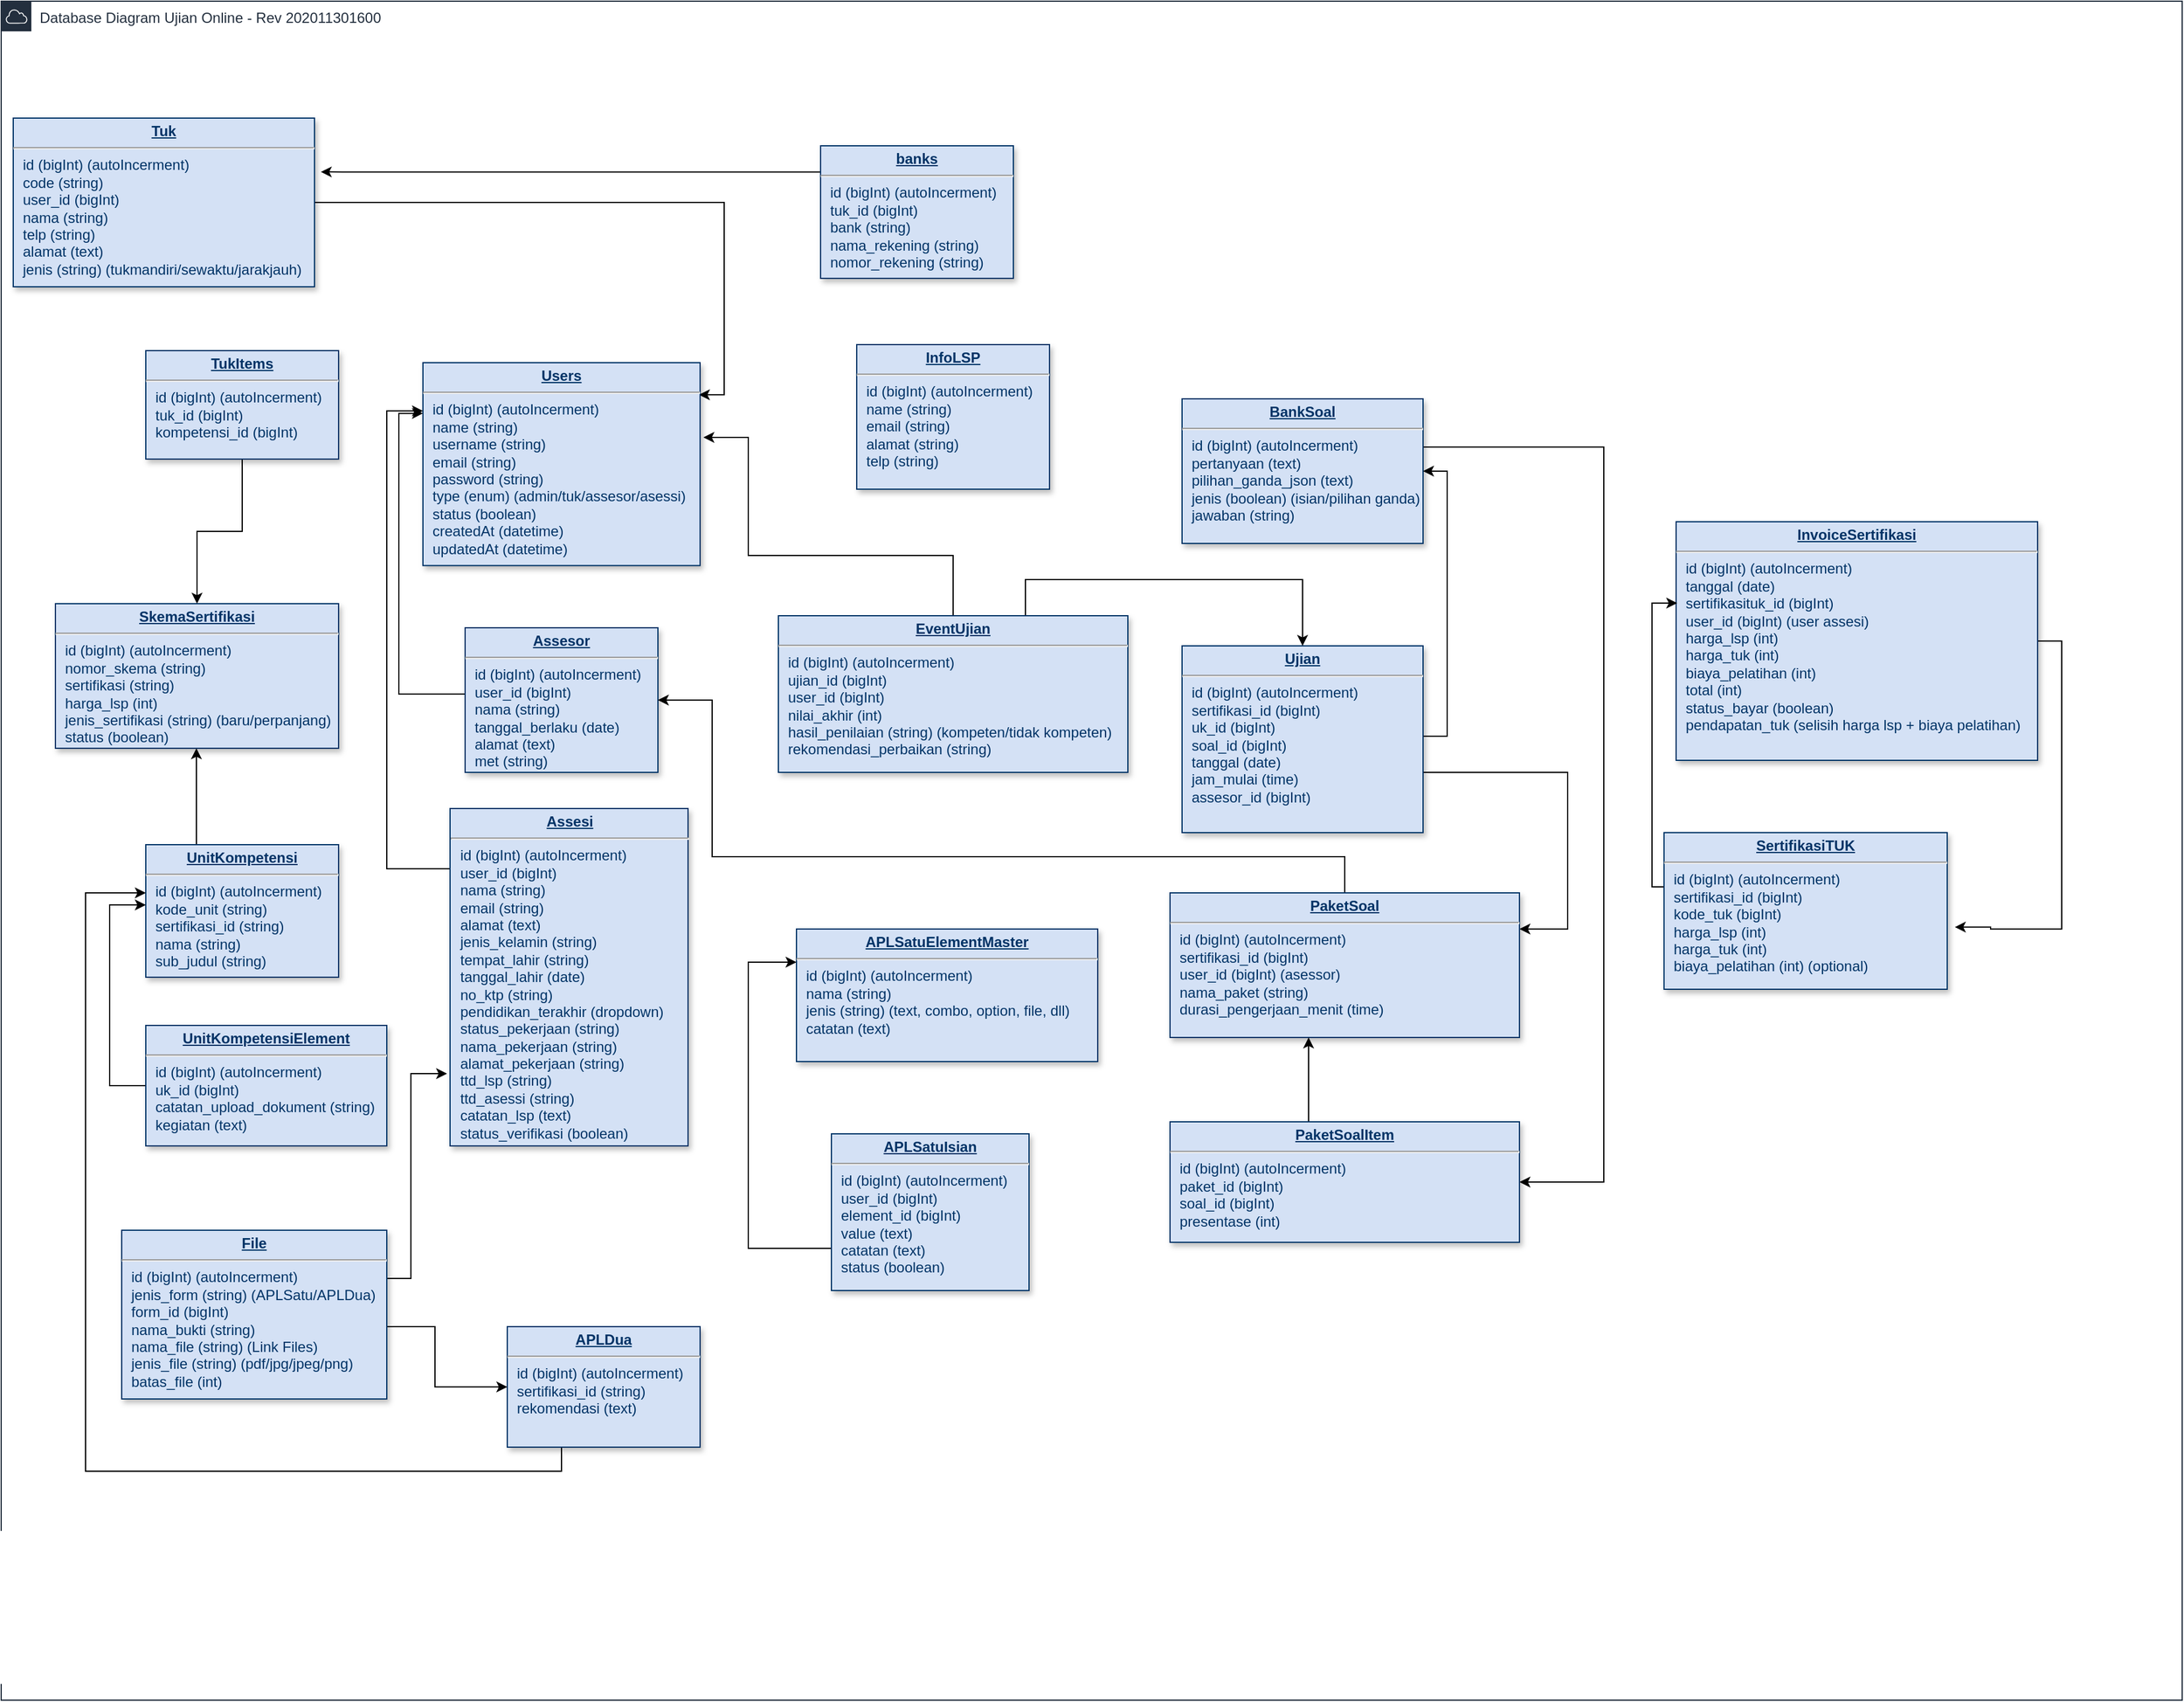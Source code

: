 <mxfile version="13.10.4" type="github">
  <diagram name="Page-1" id="efa7a0a1-bf9b-a30e-e6df-94a7791c09e9">
    <mxGraphModel dx="1392" dy="1488" grid="1" gridSize="10" guides="1" tooltips="1" connect="1" arrows="1" fold="1" page="1" pageScale="1" pageWidth="826" pageHeight="1169" background="#ffffff" math="0" shadow="0">
      <root>
        <mxCell id="0" />
        <mxCell id="1" parent="0" />
        <mxCell id="heTCheeYm8iJPFTdOMiy-63" value="Database Diagram Ujian Online - Rev 202011301600" style="points=[[0,0],[0.25,0],[0.5,0],[0.75,0],[1,0],[1,0.25],[1,0.5],[1,0.75],[1,1],[0.75,1],[0.5,1],[0.25,1],[0,1],[0,0.75],[0,0.5],[0,0.25]];outlineConnect=0;gradientColor=none;html=1;whiteSpace=wrap;fontSize=12;fontStyle=0;shape=mxgraph.aws4.group;grIcon=mxgraph.aws4.group_aws_cloud;strokeColor=#232F3E;fillColor=none;verticalAlign=top;align=left;spacingLeft=30;fontColor=#232F3E;dashed=0;" parent="1" vertex="1">
          <mxGeometry x="-70" y="-220" width="1810" height="1410" as="geometry" />
        </mxCell>
        <mxCell id="heTCheeYm8iJPFTdOMiy-60" style="edgeStyle=orthogonalEdgeStyle;rounded=0;orthogonalLoop=1;jettySize=auto;html=1;entryX=0.996;entryY=0.158;entryDx=0;entryDy=0;entryPerimeter=0;" parent="1" source="19" target="25" edge="1">
          <mxGeometry relative="1" as="geometry" />
        </mxCell>
        <mxCell id="19" value="&lt;p style=&quot;margin: 0px ; margin-top: 4px ; text-align: center ; text-decoration: underline&quot;&gt;&lt;b&gt;Tuk&lt;/b&gt;&lt;/p&gt;&lt;hr&gt;&lt;p style=&quot;margin: 0px ; margin-left: 8px&quot;&gt;id (bigInt) (autoIncerment)&lt;br&gt;&lt;/p&gt;&lt;p style=&quot;margin: 0px ; margin-left: 8px&quot;&gt;code (string)&lt;br&gt;user_id (bigInt)&lt;/p&gt;&lt;p style=&quot;margin: 0px ; margin-left: 8px&quot;&gt;nama (string)&lt;/p&gt;&lt;p style=&quot;margin: 0px ; margin-left: 8px&quot;&gt;telp (string)&lt;/p&gt;&lt;p style=&quot;margin: 0px ; margin-left: 8px&quot;&gt;alamat (text)&lt;/p&gt;&lt;p style=&quot;margin: 0px ; margin-left: 8px&quot;&gt;jenis (string) (tukmandiri/sewaktu/jarakjauh)&lt;/p&gt;" style="verticalAlign=top;align=left;overflow=fill;fontSize=12;fontFamily=Helvetica;html=1;strokeColor=#003366;shadow=1;fillColor=#D4E1F5;fontColor=#003366" parent="1" vertex="1">
          <mxGeometry x="-60" y="-123" width="250" height="140" as="geometry" />
        </mxCell>
        <mxCell id="heTCheeYm8iJPFTdOMiy-50" style="edgeStyle=orthogonalEdgeStyle;rounded=0;orthogonalLoop=1;jettySize=auto;html=1;entryX=1.027;entryY=0.603;entryDx=0;entryDy=0;entryPerimeter=0;" parent="1" source="21" target="heTCheeYm8iJPFTdOMiy-49" edge="1">
          <mxGeometry relative="1" as="geometry">
            <Array as="points">
              <mxPoint x="1640" y="311" />
              <mxPoint x="1640" y="550" />
              <mxPoint x="1581" y="550" />
            </Array>
          </mxGeometry>
        </mxCell>
        <mxCell id="21" value="&lt;p style=&quot;margin: 0px ; margin-top: 4px ; text-align: center ; text-decoration: underline&quot;&gt;&lt;b&gt;InvoiceSertifikasi&lt;/b&gt;&lt;/p&gt;&lt;hr&gt;&lt;p style=&quot;margin: 0px ; margin-left: 8px&quot;&gt;id (bigInt) (autoI&lt;span&gt;ncerment)&lt;/span&gt;&lt;/p&gt;&lt;p style=&quot;margin: 0px ; margin-left: 8px&quot;&gt;tanggal (date)&lt;/p&gt;&lt;p style=&quot;margin: 0px ; margin-left: 8px&quot;&gt;sertifikasituk_id (bigInt)&lt;/p&gt;&lt;p style=&quot;margin: 0px ; margin-left: 8px&quot;&gt;user_id (bigInt) (user assesi)&lt;/p&gt;&lt;p style=&quot;margin: 0px ; margin-left: 8px&quot;&gt;harga_lsp (int)&lt;/p&gt;&lt;p style=&quot;margin: 0px ; margin-left: 8px&quot;&gt;harga_tuk (int)&lt;/p&gt;&lt;p style=&quot;margin: 0px ; margin-left: 8px&quot;&gt;biaya_pelatihan (int)&lt;/p&gt;&lt;p style=&quot;margin: 0px ; margin-left: 8px&quot;&gt;total (int)&lt;/p&gt;&lt;p style=&quot;margin: 0px ; margin-left: 8px&quot;&gt;status_bayar (boolean)&lt;/p&gt;&lt;p style=&quot;margin: 0px ; margin-left: 8px&quot;&gt;pendapatan_tuk&amp;nbsp;&lt;span&gt;(selisih harga lsp + biaya pelatihan)&lt;/span&gt;&lt;/p&gt;&lt;p style=&quot;margin: 0px ; margin-left: 8px&quot;&gt;&lt;br&gt;&lt;/p&gt;" style="verticalAlign=top;align=left;overflow=fill;fontSize=12;fontFamily=Helvetica;html=1;strokeColor=#003366;shadow=1;fillColor=#D4E1F5;fontColor=#003366" parent="1" vertex="1">
          <mxGeometry x="1320" y="212" width="300" height="198" as="geometry" />
        </mxCell>
        <mxCell id="DHn3oza12a2Z6BV4zN-L-25" style="edgeStyle=orthogonalEdgeStyle;rounded=0;orthogonalLoop=1;jettySize=auto;html=1;" parent="1" source="23" target="heTCheeYm8iJPFTdOMiy-48" edge="1">
          <mxGeometry relative="1" as="geometry">
            <Array as="points">
              <mxPoint x="92" y="460" />
              <mxPoint x="92" y="460" />
            </Array>
          </mxGeometry>
        </mxCell>
        <mxCell id="23" value="&lt;p style=&quot;margin: 0px ; margin-top: 4px ; text-align: center ; text-decoration: underline&quot;&gt;&lt;strong&gt;UnitKompetensi&lt;/strong&gt;&lt;/p&gt;&lt;hr&gt;&lt;p style=&quot;margin: 0px ; margin-left: 8px&quot;&gt;id (bigInt) (autoIncerment)&amp;nbsp;&lt;/p&gt;&lt;p style=&quot;margin: 0px ; margin-left: 8px&quot;&gt;&lt;span&gt;kode_unit (string)&lt;/span&gt;&lt;br&gt;&lt;/p&gt;&lt;p style=&quot;margin: 0px ; margin-left: 8px&quot;&gt;sertifikasi_id (string)&lt;/p&gt;&lt;p style=&quot;margin: 0px ; margin-left: 8px&quot;&gt;nama (string)&lt;/p&gt;&lt;p style=&quot;margin: 0px ; margin-left: 8px&quot;&gt;sub_judul (string)&lt;/p&gt;" style="verticalAlign=top;align=left;overflow=fill;fontSize=12;fontFamily=Helvetica;html=1;strokeColor=#003366;shadow=1;fillColor=#D4E1F5;fontColor=#003366" parent="1" vertex="1">
          <mxGeometry x="50" y="480" width="160" height="110" as="geometry" />
        </mxCell>
        <mxCell id="25" value="&lt;p style=&quot;margin: 0px ; margin-top: 4px ; text-align: center ; text-decoration: underline&quot;&gt;&lt;strong&gt;Users&lt;/strong&gt;&lt;/p&gt;&lt;hr&gt;&lt;p style=&quot;margin: 0px ; margin-left: 8px&quot;&gt;id (bigInt) (autoIncerment)&lt;/p&gt;&lt;p style=&quot;margin: 0px ; margin-left: 8px&quot;&gt;name (string)&lt;/p&gt;&lt;p style=&quot;margin: 0px ; margin-left: 8px&quot;&gt;username (string)&lt;/p&gt;&lt;p style=&quot;margin: 0px ; margin-left: 8px&quot;&gt;email (string)&lt;/p&gt;&lt;p style=&quot;margin: 0px ; margin-left: 8px&quot;&gt;password (string)&lt;/p&gt;&lt;p style=&quot;margin: 0px ; margin-left: 8px&quot;&gt;type (enum) (admin/tuk/assesor/asessi)&lt;/p&gt;&lt;p style=&quot;margin: 0px ; margin-left: 8px&quot;&gt;status (boolean)&lt;/p&gt;&lt;p style=&quot;margin: 0px ; margin-left: 8px&quot;&gt;createdAt (datetime)&lt;/p&gt;&lt;p style=&quot;margin: 0px ; margin-left: 8px&quot;&gt;updatedAt (datetime)&lt;/p&gt;" style="verticalAlign=top;align=left;overflow=fill;fontSize=12;fontFamily=Helvetica;html=1;strokeColor=#003366;shadow=1;fillColor=#D4E1F5;fontColor=#003366" parent="1" vertex="1">
          <mxGeometry x="280" y="80" width="230" height="168.36" as="geometry" />
        </mxCell>
        <mxCell id="DHn3oza12a2Z6BV4zN-L-26" style="edgeStyle=orthogonalEdgeStyle;rounded=0;orthogonalLoop=1;jettySize=auto;html=1;entryX=0.5;entryY=0;entryDx=0;entryDy=0;" parent="1" source="WZpdN21KnvEpJNr-9mmN-114" target="heTCheeYm8iJPFTdOMiy-48" edge="1">
          <mxGeometry relative="1" as="geometry" />
        </mxCell>
        <mxCell id="WZpdN21KnvEpJNr-9mmN-114" value="&lt;p style=&quot;margin: 0px ; margin-top: 4px ; text-align: center ; text-decoration: underline&quot;&gt;&lt;b&gt;TukItems&lt;/b&gt;&lt;/p&gt;&lt;hr&gt;&lt;p style=&quot;margin: 0px ; margin-left: 8px&quot;&gt;id (bigInt) (autoIncerment)&lt;/p&gt;&lt;p style=&quot;margin: 0px ; margin-left: 8px&quot;&gt;tuk_id (bigInt)&lt;/p&gt;&lt;p style=&quot;margin: 0px ; margin-left: 8px&quot;&gt;kompetensi_id (bigInt)&lt;/p&gt;" style="verticalAlign=top;align=left;overflow=fill;fontSize=12;fontFamily=Helvetica;html=1;strokeColor=#003366;shadow=1;fillColor=#D4E1F5;fontColor=#003366" parent="1" vertex="1">
          <mxGeometry x="50" y="70" width="160" height="90" as="geometry" />
        </mxCell>
        <mxCell id="heTCheeYm8iJPFTdOMiy-61" style="edgeStyle=orthogonalEdgeStyle;rounded=0;orthogonalLoop=1;jettySize=auto;html=1;entryX=1.021;entryY=0.319;entryDx=0;entryDy=0;entryPerimeter=0;" parent="1" source="WZpdN21KnvEpJNr-9mmN-120" target="19" edge="1">
          <mxGeometry relative="1" as="geometry">
            <Array as="points">
              <mxPoint x="213" y="-79" />
            </Array>
          </mxGeometry>
        </mxCell>
        <mxCell id="WZpdN21KnvEpJNr-9mmN-120" value="&lt;p style=&quot;margin: 0px ; margin-top: 4px ; text-align: center ; text-decoration: underline&quot;&gt;&lt;b&gt;banks&lt;/b&gt;&lt;/p&gt;&lt;hr&gt;&lt;p style=&quot;margin: 0px ; margin-left: 8px&quot;&gt;id (bigInt) (autoIncerment)&lt;/p&gt;&lt;p style=&quot;margin: 0px ; margin-left: 8px&quot;&gt;tuk_id (bigInt)&lt;br&gt;bank (string)&lt;/p&gt;&lt;p style=&quot;margin: 0px ; margin-left: 8px&quot;&gt;nama_rekening (string)&lt;/p&gt;&lt;p style=&quot;margin: 0px ; margin-left: 8px&quot;&gt;nomor_rekening (string)&lt;/p&gt;" style="verticalAlign=top;align=left;overflow=fill;fontSize=12;fontFamily=Helvetica;html=1;strokeColor=#003366;shadow=1;fillColor=#D4E1F5;fontColor=#003366" parent="1" vertex="1">
          <mxGeometry x="610" y="-100" width="160" height="110" as="geometry" />
        </mxCell>
        <mxCell id="Iho4lKKZC5XpDZxjVtu8-25" value="&lt;p style=&quot;margin: 0px ; margin-top: 4px ; text-align: center ; text-decoration: underline&quot;&gt;&lt;b&gt;InfoLSP&lt;/b&gt;&lt;/p&gt;&lt;hr&gt;&lt;p style=&quot;margin: 0px ; margin-left: 8px&quot;&gt;id (bigInt) (autoI&lt;span&gt;ncerment)&lt;/span&gt;&lt;/p&gt;&lt;p style=&quot;margin: 0px ; margin-left: 8px&quot;&gt;name (string)&lt;/p&gt;&lt;p style=&quot;margin: 0px ; margin-left: 8px&quot;&gt;email (string)&lt;/p&gt;&lt;p style=&quot;margin: 0px ; margin-left: 8px&quot;&gt;alamat (string)&lt;/p&gt;&lt;p style=&quot;margin: 0px ; margin-left: 8px&quot;&gt;telp (string)&lt;/p&gt;" style="verticalAlign=top;align=left;overflow=fill;fontSize=12;fontFamily=Helvetica;html=1;strokeColor=#003366;shadow=1;fillColor=#D4E1F5;fontColor=#003366" parent="1" vertex="1">
          <mxGeometry x="640" y="65" width="160" height="120" as="geometry" />
        </mxCell>
        <mxCell id="heTCheeYm8iJPFTdOMiy-39" style="edgeStyle=orthogonalEdgeStyle;rounded=0;orthogonalLoop=1;jettySize=auto;html=1;entryX=0;entryY=0.25;entryDx=0;entryDy=0;" parent="1" source="heTCheeYm8iJPFTdOMiy-32" target="25" edge="1">
          <mxGeometry relative="1" as="geometry">
            <mxPoint x="270" y="110" as="targetPoint" />
            <Array as="points">
              <mxPoint x="260" y="355" />
              <mxPoint x="260" y="122" />
            </Array>
          </mxGeometry>
        </mxCell>
        <mxCell id="heTCheeYm8iJPFTdOMiy-32" value="&lt;p style=&quot;margin: 0px ; margin-top: 4px ; text-align: center ; text-decoration: underline&quot;&gt;&lt;strong&gt;Assesor&lt;/strong&gt;&lt;/p&gt;&lt;hr&gt;&lt;p style=&quot;margin: 0px ; margin-left: 8px&quot;&gt;id (bigInt) (autoIncerment)&lt;/p&gt;&lt;p style=&quot;margin: 0px ; margin-left: 8px&quot;&gt;user_id (bigInt)&lt;/p&gt;&lt;p style=&quot;margin: 0px ; margin-left: 8px&quot;&gt;nama (string)&lt;/p&gt;&lt;p style=&quot;margin: 0px ; margin-left: 8px&quot;&gt;tanggal_berlaku (date)&lt;/p&gt;&lt;p style=&quot;margin: 0px ; margin-left: 8px&quot;&gt;alamat (text)&lt;/p&gt;&lt;p style=&quot;margin: 0px ; margin-left: 8px&quot;&gt;met (string)&lt;br&gt;&lt;/p&gt;" style="verticalAlign=top;align=left;overflow=fill;fontSize=12;fontFamily=Helvetica;html=1;strokeColor=#003366;shadow=1;fillColor=#D4E1F5;fontColor=#003366" parent="1" vertex="1">
          <mxGeometry x="315" y="300" width="160" height="120" as="geometry" />
        </mxCell>
        <mxCell id="heTCheeYm8iJPFTdOMiy-40" style="edgeStyle=orthogonalEdgeStyle;rounded=0;orthogonalLoop=1;jettySize=auto;html=1;" parent="1" source="heTCheeYm8iJPFTdOMiy-33" edge="1">
          <mxGeometry relative="1" as="geometry">
            <mxPoint x="280" y="120" as="targetPoint" />
            <Array as="points">
              <mxPoint x="250" y="500" />
              <mxPoint x="250" y="120" />
            </Array>
          </mxGeometry>
        </mxCell>
        <mxCell id="heTCheeYm8iJPFTdOMiy-33" value="&lt;p style=&quot;margin: 0px ; margin-top: 4px ; text-align: center ; text-decoration: underline&quot;&gt;&lt;strong&gt;Assesi&lt;/strong&gt;&lt;/p&gt;&lt;hr&gt;&lt;p style=&quot;margin: 0px ; margin-left: 8px&quot;&gt;id (bigInt) (autoIncerment)&lt;/p&gt;&lt;p style=&quot;margin: 0px ; margin-left: 8px&quot;&gt;user_id (bigInt)&lt;/p&gt;&lt;p style=&quot;margin: 0px ; margin-left: 8px&quot;&gt;nama (string)&lt;/p&gt;&lt;p style=&quot;margin: 0px ; margin-left: 8px&quot;&gt;email (string)&lt;/p&gt;&lt;p style=&quot;margin: 0px ; margin-left: 8px&quot;&gt;alamat (text)&lt;/p&gt;&lt;p style=&quot;margin: 0px ; margin-left: 8px&quot;&gt;jenis_kelamin (string)&lt;br&gt;tempat_lahir (string)&lt;/p&gt;&lt;p style=&quot;margin: 0px ; margin-left: 8px&quot;&gt;tanggal_lahir (date)&lt;/p&gt;&lt;p style=&quot;margin: 0px ; margin-left: 8px&quot;&gt;no_ktp (string)&lt;/p&gt;&lt;p style=&quot;margin: 0px ; margin-left: 8px&quot;&gt;pendidikan_terakhir (dropdown)&lt;/p&gt;&lt;p style=&quot;margin: 0px ; margin-left: 8px&quot;&gt;status_pekerjaan (string)&lt;/p&gt;&lt;p style=&quot;margin: 0px ; margin-left: 8px&quot;&gt;nama_pekerjaan (string)&lt;/p&gt;&lt;p style=&quot;margin: 0px ; margin-left: 8px&quot;&gt;alamat_pekerjaan (string)&lt;/p&gt;&lt;p style=&quot;margin: 0px ; margin-left: 8px&quot;&gt;ttd_lsp (string)&lt;/p&gt;&lt;p style=&quot;margin: 0px ; margin-left: 8px&quot;&gt;ttd_asessi (string)&lt;/p&gt;&lt;p style=&quot;margin: 0px ; margin-left: 8px&quot;&gt;catatan_lsp (text)&lt;/p&gt;&lt;p style=&quot;margin: 0px ; margin-left: 8px&quot;&gt;status_verifikasi (boolean)&lt;/p&gt;" style="verticalAlign=top;align=left;overflow=fill;fontSize=12;fontFamily=Helvetica;html=1;strokeColor=#003366;shadow=1;fillColor=#D4E1F5;fontColor=#003366" parent="1" vertex="1">
          <mxGeometry x="302.5" y="450" width="197.5" height="280" as="geometry" />
        </mxCell>
        <mxCell id="heTCheeYm8iJPFTdOMiy-34" value="&lt;p style=&quot;margin: 4px 0px 0px ; text-align: center&quot;&gt;&lt;b&gt;&lt;u&gt;APLSatuElementMaster&lt;/u&gt;&lt;/b&gt;&lt;br&gt;&lt;/p&gt;&lt;hr&gt;&lt;p style=&quot;margin: 0px ; margin-left: 8px&quot;&gt;id (bigInt) (autoIncerment)&lt;/p&gt;&lt;p style=&quot;margin: 0px ; margin-left: 8px&quot;&gt;nama (string)&lt;/p&gt;&lt;p style=&quot;margin: 0px ; margin-left: 8px&quot;&gt;jenis (string) (text, combo, option, file, dll)&lt;/p&gt;&lt;p style=&quot;margin: 0px ; margin-left: 8px&quot;&gt;catatan (text)&lt;/p&gt;" style="verticalAlign=top;align=left;overflow=fill;fontSize=12;fontFamily=Helvetica;html=1;strokeColor=#003366;shadow=1;fillColor=#D4E1F5;fontColor=#003366" parent="1" vertex="1">
          <mxGeometry x="590" y="550" width="250" height="110" as="geometry" />
        </mxCell>
        <mxCell id="heTCheeYm8iJPFTdOMiy-37" style="edgeStyle=orthogonalEdgeStyle;rounded=0;orthogonalLoop=1;jettySize=auto;html=1;entryX=0;entryY=0.25;entryDx=0;entryDy=0;" parent="1" source="heTCheeYm8iJPFTdOMiy-35" target="heTCheeYm8iJPFTdOMiy-34" edge="1">
          <mxGeometry relative="1" as="geometry">
            <mxPoint x="550" y="490" as="targetPoint" />
            <Array as="points">
              <mxPoint x="550" y="815" />
              <mxPoint x="550" y="578" />
            </Array>
          </mxGeometry>
        </mxCell>
        <mxCell id="heTCheeYm8iJPFTdOMiy-35" value="&lt;p style=&quot;margin: 4px 0px 0px ; text-align: center&quot;&gt;&lt;b&gt;&lt;u&gt;APLSatuIsian&lt;/u&gt;&lt;/b&gt;&lt;br&gt;&lt;/p&gt;&lt;hr&gt;&lt;p style=&quot;margin: 0px ; margin-left: 8px&quot;&gt;id (bigInt) (autoIncerment)&lt;/p&gt;&lt;p style=&quot;margin: 0px ; margin-left: 8px&quot;&gt;user_id (bigInt)&lt;/p&gt;&lt;p style=&quot;margin: 0px ; margin-left: 8px&quot;&gt;element_id (bigInt)&lt;/p&gt;&lt;p style=&quot;margin: 0px ; margin-left: 8px&quot;&gt;value (text)&lt;/p&gt;&lt;p style=&quot;margin: 0px ; margin-left: 8px&quot;&gt;catatan (text)&lt;/p&gt;&lt;p style=&quot;margin: 0px ; margin-left: 8px&quot;&gt;status (boolean)&lt;/p&gt;" style="verticalAlign=top;align=left;overflow=fill;fontSize=12;fontFamily=Helvetica;html=1;strokeColor=#003366;shadow=1;fillColor=#D4E1F5;fontColor=#003366" parent="1" vertex="1">
          <mxGeometry x="619" y="720" width="164" height="130" as="geometry" />
        </mxCell>
        <mxCell id="DHn3oza12a2Z6BV4zN-L-27" style="edgeStyle=orthogonalEdgeStyle;rounded=0;orthogonalLoop=1;jettySize=auto;html=1;" parent="1" source="heTCheeYm8iJPFTdOMiy-42" target="23" edge="1">
          <mxGeometry relative="1" as="geometry">
            <Array as="points">
              <mxPoint x="395" y="1000" />
              <mxPoint y="1000" />
              <mxPoint y="520" />
            </Array>
          </mxGeometry>
        </mxCell>
        <mxCell id="heTCheeYm8iJPFTdOMiy-42" value="&lt;p style=&quot;margin: 0px ; margin-top: 4px ; text-align: center ; text-decoration: underline&quot;&gt;&lt;strong&gt;APLDua&lt;/strong&gt;&lt;/p&gt;&lt;hr&gt;&lt;p style=&quot;margin: 0px ; margin-left: 8px&quot;&gt;id (bigInt) (autoIncerment)&lt;/p&gt;&lt;p style=&quot;margin: 0px ; margin-left: 8px&quot;&gt;&lt;span&gt;sertifikasi_id (string)&lt;/span&gt;&lt;/p&gt;&lt;p style=&quot;margin: 0px ; margin-left: 8px&quot;&gt;rekomendasi (text)&lt;/p&gt;" style="verticalAlign=top;align=left;overflow=fill;fontSize=12;fontFamily=Helvetica;html=1;strokeColor=#003366;shadow=1;fillColor=#D4E1F5;fontColor=#003366" parent="1" vertex="1">
          <mxGeometry x="350" y="880" width="160" height="100" as="geometry" />
        </mxCell>
        <mxCell id="heTCheeYm8iJPFTdOMiy-45" style="edgeStyle=orthogonalEdgeStyle;rounded=0;orthogonalLoop=1;jettySize=auto;html=1;" parent="1" source="heTCheeYm8iJPFTdOMiy-43" edge="1">
          <mxGeometry relative="1" as="geometry">
            <mxPoint x="50" y="530" as="targetPoint" />
            <Array as="points">
              <mxPoint x="20" y="680" />
              <mxPoint x="20" y="530" />
            </Array>
          </mxGeometry>
        </mxCell>
        <mxCell id="heTCheeYm8iJPFTdOMiy-43" value="&lt;p style=&quot;margin: 0px ; margin-top: 4px ; text-align: center ; text-decoration: underline&quot;&gt;&lt;strong&gt;UnitKompetensiElement&lt;/strong&gt;&lt;/p&gt;&lt;hr&gt;&lt;p style=&quot;margin: 0px ; margin-left: 8px&quot;&gt;id (bigInt) (autoIncerment)&amp;nbsp;&lt;/p&gt;&lt;p style=&quot;margin: 0px ; margin-left: 8px&quot;&gt;uk_id (bigInt)&lt;/p&gt;&lt;p style=&quot;margin: 0px ; margin-left: 8px&quot;&gt;catatan_upload_dokument (string)&lt;/p&gt;&lt;p style=&quot;margin: 0px ; margin-left: 8px&quot;&gt;kegiatan (text)&lt;/p&gt;" style="verticalAlign=top;align=left;overflow=fill;fontSize=12;fontFamily=Helvetica;html=1;strokeColor=#003366;shadow=1;fillColor=#D4E1F5;fontColor=#003366" parent="1" vertex="1">
          <mxGeometry x="50" y="630" width="200" height="100" as="geometry" />
        </mxCell>
        <mxCell id="heTCheeYm8iJPFTdOMiy-46" style="edgeStyle=orthogonalEdgeStyle;rounded=0;orthogonalLoop=1;jettySize=auto;html=1;" parent="1" source="heTCheeYm8iJPFTdOMiy-44" edge="1">
          <mxGeometry relative="1" as="geometry">
            <mxPoint x="300" y="670" as="targetPoint" />
            <Array as="points">
              <mxPoint x="130" y="840" />
              <mxPoint x="270" y="840" />
              <mxPoint x="270" y="670" />
              <mxPoint x="300" y="670" />
            </Array>
          </mxGeometry>
        </mxCell>
        <mxCell id="heTCheeYm8iJPFTdOMiy-47" style="edgeStyle=orthogonalEdgeStyle;rounded=0;orthogonalLoop=1;jettySize=auto;html=1;entryX=0;entryY=0.5;entryDx=0;entryDy=0;" parent="1" source="heTCheeYm8iJPFTdOMiy-44" target="heTCheeYm8iJPFTdOMiy-42" edge="1">
          <mxGeometry relative="1" as="geometry">
            <mxPoint x="310" y="920" as="targetPoint" />
            <Array as="points">
              <mxPoint x="290" y="880" />
              <mxPoint x="290" y="930" />
            </Array>
          </mxGeometry>
        </mxCell>
        <mxCell id="heTCheeYm8iJPFTdOMiy-44" value="&lt;p style=&quot;margin: 0px ; margin-top: 4px ; text-align: center ; text-decoration: underline&quot;&gt;&lt;strong&gt;File&lt;/strong&gt;&lt;/p&gt;&lt;hr&gt;&lt;p style=&quot;margin: 0px ; margin-left: 8px&quot;&gt;id (bigInt) (autoIncerment)&amp;nbsp;&lt;/p&gt;&lt;p style=&quot;margin: 0px ; margin-left: 8px&quot;&gt;jenis_form (string) (APLSatu/APLDua)&lt;/p&gt;&lt;p style=&quot;margin: 0px ; margin-left: 8px&quot;&gt;form_id (bigInt)&lt;/p&gt;&lt;p style=&quot;margin: 0px ; margin-left: 8px&quot;&gt;nama_bukti (string)&lt;/p&gt;&lt;p style=&quot;margin: 0px ; margin-left: 8px&quot;&gt;nama_file (string) (Link Files)&lt;/p&gt;&lt;p style=&quot;margin: 0px ; margin-left: 8px&quot;&gt;jenis_file (string) (pdf/jpg/jpeg/png)&lt;/p&gt;&lt;p style=&quot;margin: 0px ; margin-left: 8px&quot;&gt;batas_file (int)&lt;/p&gt;" style="verticalAlign=top;align=left;overflow=fill;fontSize=12;fontFamily=Helvetica;html=1;strokeColor=#003366;shadow=1;fillColor=#D4E1F5;fontColor=#003366" parent="1" vertex="1">
          <mxGeometry x="30" y="800" width="220" height="140" as="geometry" />
        </mxCell>
        <mxCell id="heTCheeYm8iJPFTdOMiy-48" value="&lt;p style=&quot;margin: 0px ; margin-top: 4px ; text-align: center ; text-decoration: underline&quot;&gt;&lt;strong&gt;SkemaSertifikasi&lt;/strong&gt;&lt;/p&gt;&lt;hr&gt;&lt;p style=&quot;margin: 0px ; margin-left: 8px&quot;&gt;id (bigInt) (autoIncerment)&lt;/p&gt;&lt;p style=&quot;margin: 0px ; margin-left: 8px&quot;&gt;nomor_skema (string)&lt;/p&gt;&lt;p style=&quot;margin: 0px ; margin-left: 8px&quot;&gt;sertifikasi (string)&lt;/p&gt;&lt;p style=&quot;margin: 0px ; margin-left: 8px&quot;&gt;harga_lsp (int)&lt;/p&gt;&lt;p style=&quot;margin: 0px ; margin-left: 8px&quot;&gt;jenis_sertifikasi (string) (baru/perpanjang)&lt;/p&gt;&lt;p style=&quot;margin: 0px ; margin-left: 8px&quot;&gt;status (boolean)&lt;/p&gt;" style="verticalAlign=top;align=left;overflow=fill;fontSize=12;fontFamily=Helvetica;html=1;strokeColor=#003366;shadow=1;fillColor=#D4E1F5;fontColor=#003366" parent="1" vertex="1">
          <mxGeometry x="-25" y="280" width="235" height="120" as="geometry" />
        </mxCell>
        <mxCell id="heTCheeYm8iJPFTdOMiy-59" style="edgeStyle=orthogonalEdgeStyle;rounded=0;orthogonalLoop=1;jettySize=auto;html=1;entryX=0.003;entryY=0.341;entryDx=0;entryDy=0;entryPerimeter=0;" parent="1" source="heTCheeYm8iJPFTdOMiy-49" target="21" edge="1">
          <mxGeometry relative="1" as="geometry">
            <Array as="points">
              <mxPoint x="1300" y="515" />
              <mxPoint x="1300" y="280" />
            </Array>
          </mxGeometry>
        </mxCell>
        <mxCell id="heTCheeYm8iJPFTdOMiy-49" value="&lt;p style=&quot;margin: 0px ; margin-top: 4px ; text-align: center ; text-decoration: underline&quot;&gt;&lt;strong&gt;SertifikasiTUK&lt;/strong&gt;&lt;/p&gt;&lt;hr&gt;&lt;p style=&quot;margin: 0px ; margin-left: 8px&quot;&gt;id (bigInt) (autoIncerment)&lt;/p&gt;&lt;p style=&quot;margin: 0px ; margin-left: 8px&quot;&gt;sertifikasi_id (bigInt)&lt;/p&gt;&lt;p style=&quot;margin: 0px ; margin-left: 8px&quot;&gt;kode_tuk (bigInt)&lt;/p&gt;&lt;p style=&quot;margin: 0px ; margin-left: 8px&quot;&gt;harga_lsp (int)&lt;/p&gt;&lt;p style=&quot;margin: 0px ; margin-left: 8px&quot;&gt;harga_tuk (int)&lt;/p&gt;&lt;p style=&quot;margin: 0px ; margin-left: 8px&quot;&gt;biaya_pelatihan (int) (optional)&lt;/p&gt;" style="verticalAlign=top;align=left;overflow=fill;fontSize=12;fontFamily=Helvetica;html=1;strokeColor=#003366;shadow=1;fillColor=#D4E1F5;fontColor=#003366" parent="1" vertex="1">
          <mxGeometry x="1310" y="470" width="235" height="130" as="geometry" />
        </mxCell>
        <mxCell id="MrS6xcVCUdpSio_KJlvb-25" style="edgeStyle=orthogonalEdgeStyle;rounded=0;orthogonalLoop=1;jettySize=auto;html=1;entryX=1;entryY=0.5;entryDx=0;entryDy=0;" edge="1" parent="1" source="heTCheeYm8iJPFTdOMiy-52" target="BUe4r4xqA8qYwREzCAUj-28">
          <mxGeometry relative="1" as="geometry">
            <mxPoint x="1180" y="853" as="targetPoint" />
            <Array as="points">
              <mxPoint x="1260" y="150" />
              <mxPoint x="1260" y="760" />
            </Array>
          </mxGeometry>
        </mxCell>
        <mxCell id="heTCheeYm8iJPFTdOMiy-52" value="&lt;p style=&quot;margin: 0px ; margin-top: 4px ; text-align: center ; text-decoration: underline&quot;&gt;&lt;strong&gt;BankSoal&lt;/strong&gt;&lt;/p&gt;&lt;hr&gt;&lt;p style=&quot;margin: 0px ; margin-left: 8px&quot;&gt;id (bigInt) (autoIncerment)&lt;/p&gt;&lt;p style=&quot;margin: 0px ; margin-left: 8px&quot;&gt;pertanyaan (text)&lt;/p&gt;&lt;p style=&quot;margin: 0px ; margin-left: 8px&quot;&gt;pilihan_ganda_json (text)&lt;/p&gt;&lt;p style=&quot;margin: 0px ; margin-left: 8px&quot;&gt;jenis (boolean) (isian/pilihan ganda)&lt;/p&gt;&lt;p style=&quot;margin: 0px ; margin-left: 8px&quot;&gt;jawaban (string)&lt;/p&gt;" style="verticalAlign=top;align=left;overflow=fill;fontSize=12;fontFamily=Helvetica;html=1;strokeColor=#003366;shadow=1;fillColor=#D4E1F5;fontColor=#003366" parent="1" vertex="1">
          <mxGeometry x="910" y="110.0" width="200" height="120" as="geometry" />
        </mxCell>
        <mxCell id="heTCheeYm8iJPFTdOMiy-55" style="edgeStyle=orthogonalEdgeStyle;rounded=0;orthogonalLoop=1;jettySize=auto;html=1;entryX=1;entryY=0.5;entryDx=0;entryDy=0;" parent="1" source="heTCheeYm8iJPFTdOMiy-53" target="heTCheeYm8iJPFTdOMiy-52" edge="1">
          <mxGeometry relative="1" as="geometry">
            <Array as="points">
              <mxPoint x="1130" y="390" />
              <mxPoint x="1130" y="170" />
              <mxPoint x="1110" y="170" />
            </Array>
          </mxGeometry>
        </mxCell>
        <mxCell id="MrS6xcVCUdpSio_KJlvb-26" style="edgeStyle=orthogonalEdgeStyle;rounded=0;orthogonalLoop=1;jettySize=auto;html=1;entryX=1;entryY=0.25;entryDx=0;entryDy=0;" edge="1" parent="1" source="heTCheeYm8iJPFTdOMiy-53" target="BUe4r4xqA8qYwREzCAUj-26">
          <mxGeometry relative="1" as="geometry">
            <Array as="points">
              <mxPoint x="1230" y="420" />
              <mxPoint x="1230" y="550" />
            </Array>
          </mxGeometry>
        </mxCell>
        <mxCell id="heTCheeYm8iJPFTdOMiy-53" value="&lt;p style=&quot;margin: 0px ; margin-top: 4px ; text-align: center ; text-decoration: underline&quot;&gt;&lt;strong&gt;Ujian&lt;/strong&gt;&lt;/p&gt;&lt;hr&gt;&lt;p style=&quot;margin: 0px ; margin-left: 8px&quot;&gt;id (bigInt) (autoIncerment)&lt;/p&gt;&lt;p style=&quot;margin: 0px ; margin-left: 8px&quot;&gt;sertifikasi_id (bigInt)&lt;/p&gt;&lt;p style=&quot;margin: 0px ; margin-left: 8px&quot;&gt;uk_id (bigInt)&lt;/p&gt;&lt;p style=&quot;margin: 0px ; margin-left: 8px&quot;&gt;soal_id (bigInt)&lt;/p&gt;&lt;p style=&quot;margin: 0px ; margin-left: 8px&quot;&gt;tanggal (date)&lt;/p&gt;&lt;p style=&quot;margin: 0px ; margin-left: 8px&quot;&gt;jam_mulai (time)&lt;/p&gt;&lt;p style=&quot;margin: 0px ; margin-left: 8px&quot;&gt;assesor_id (bigInt)&lt;/p&gt;" style="verticalAlign=top;align=left;overflow=fill;fontSize=12;fontFamily=Helvetica;html=1;strokeColor=#003366;shadow=1;fillColor=#D4E1F5;fontColor=#003366" parent="1" vertex="1">
          <mxGeometry x="910" y="315" width="200" height="155" as="geometry" />
        </mxCell>
        <mxCell id="heTCheeYm8iJPFTdOMiy-56" style="edgeStyle=orthogonalEdgeStyle;rounded=0;orthogonalLoop=1;jettySize=auto;html=1;entryX=0.5;entryY=0;entryDx=0;entryDy=0;" parent="1" source="heTCheeYm8iJPFTdOMiy-54" target="heTCheeYm8iJPFTdOMiy-53" edge="1">
          <mxGeometry relative="1" as="geometry">
            <Array as="points">
              <mxPoint x="780" y="260" />
              <mxPoint x="1010" y="260" />
            </Array>
          </mxGeometry>
        </mxCell>
        <mxCell id="heTCheeYm8iJPFTdOMiy-57" style="edgeStyle=orthogonalEdgeStyle;rounded=0;orthogonalLoop=1;jettySize=auto;html=1;entryX=1.012;entryY=0.368;entryDx=0;entryDy=0;entryPerimeter=0;" parent="1" source="heTCheeYm8iJPFTdOMiy-54" target="25" edge="1">
          <mxGeometry relative="1" as="geometry">
            <Array as="points">
              <mxPoint x="720" y="240" />
              <mxPoint x="550" y="240" />
              <mxPoint x="550" y="142" />
            </Array>
          </mxGeometry>
        </mxCell>
        <mxCell id="heTCheeYm8iJPFTdOMiy-54" value="&lt;p style=&quot;margin: 0px ; margin-top: 4px ; text-align: center ; text-decoration: underline&quot;&gt;&lt;strong&gt;EventUjian&lt;/strong&gt;&lt;/p&gt;&lt;hr&gt;&lt;p style=&quot;margin: 0px ; margin-left: 8px&quot;&gt;id (bigInt) (autoIncerment)&lt;/p&gt;&lt;p style=&quot;margin: 0px ; margin-left: 8px&quot;&gt;ujian_id (bigInt)&lt;/p&gt;&lt;p style=&quot;margin: 0px ; margin-left: 8px&quot;&gt;user_id (bigInt)&lt;/p&gt;&lt;p style=&quot;margin: 0px ; margin-left: 8px&quot;&gt;nilai_akhir (int)&lt;/p&gt;&lt;p style=&quot;margin: 0px ; margin-left: 8px&quot;&gt;hasil_penilaian (string) (kompeten/tidak kompeten)&lt;/p&gt;&lt;p style=&quot;margin: 0px ; margin-left: 8px&quot;&gt;rekomendasi_perbaikan (string)&lt;/p&gt;" style="verticalAlign=top;align=left;overflow=fill;fontSize=12;fontFamily=Helvetica;html=1;strokeColor=#003366;shadow=1;fillColor=#D4E1F5;fontColor=#003366" parent="1" vertex="1">
          <mxGeometry x="575" y="290" width="290" height="130" as="geometry" />
        </mxCell>
        <mxCell id="BUe4r4xqA8qYwREzCAUj-27" style="edgeStyle=orthogonalEdgeStyle;rounded=0;orthogonalLoop=1;jettySize=auto;html=1;" parent="1" source="BUe4r4xqA8qYwREzCAUj-26" target="heTCheeYm8iJPFTdOMiy-32" edge="1">
          <mxGeometry relative="1" as="geometry">
            <Array as="points">
              <mxPoint x="1045" y="490" />
              <mxPoint x="520" y="490" />
              <mxPoint x="520" y="360" />
            </Array>
          </mxGeometry>
        </mxCell>
        <mxCell id="BUe4r4xqA8qYwREzCAUj-26" value="&lt;p style=&quot;margin: 0px ; margin-top: 4px ; text-align: center ; text-decoration: underline&quot;&gt;&lt;strong&gt;PaketSoal&lt;/strong&gt;&lt;/p&gt;&lt;hr&gt;&lt;p style=&quot;margin: 0px ; margin-left: 8px&quot;&gt;id (bigInt) (autoIncerment)&lt;/p&gt;&lt;p style=&quot;margin: 0px ; margin-left: 8px&quot;&gt;&lt;span&gt;sertifikasi_id (bigInt)&lt;/span&gt;&lt;br&gt;&lt;/p&gt;&lt;p style=&quot;margin: 0px ; margin-left: 8px&quot;&gt;user_id (bigInt) (asessor)&lt;/p&gt;&lt;p style=&quot;margin: 0px ; margin-left: 8px&quot;&gt;nama_paket (string)&lt;/p&gt;&lt;p style=&quot;margin: 0px ; margin-left: 8px&quot;&gt;durasi_pengerjaan_menit (time)&lt;/p&gt;" style="verticalAlign=top;align=left;overflow=fill;fontSize=12;fontFamily=Helvetica;html=1;strokeColor=#003366;shadow=1;fillColor=#D4E1F5;fontColor=#003366" parent="1" vertex="1">
          <mxGeometry x="900" y="520" width="290" height="120" as="geometry" />
        </mxCell>
        <mxCell id="BUe4r4xqA8qYwREzCAUj-29" style="edgeStyle=orthogonalEdgeStyle;rounded=0;orthogonalLoop=1;jettySize=auto;html=1;" parent="1" source="BUe4r4xqA8qYwREzCAUj-28" target="BUe4r4xqA8qYwREzCAUj-26" edge="1">
          <mxGeometry relative="1" as="geometry">
            <Array as="points">
              <mxPoint x="1015" y="670" />
              <mxPoint x="1015" y="670" />
            </Array>
          </mxGeometry>
        </mxCell>
        <mxCell id="BUe4r4xqA8qYwREzCAUj-28" value="&lt;p style=&quot;margin: 0px ; margin-top: 4px ; text-align: center ; text-decoration: underline&quot;&gt;&lt;strong&gt;PaketSoalItem&lt;/strong&gt;&lt;/p&gt;&lt;hr&gt;&lt;p style=&quot;margin: 0px ; margin-left: 8px&quot;&gt;id (bigInt) (autoIncerment)&lt;/p&gt;&lt;p style=&quot;margin: 0px ; margin-left: 8px&quot;&gt;paket_id (bigInt)&lt;/p&gt;&lt;p style=&quot;margin: 0px ; margin-left: 8px&quot;&gt;soal_id (bigInt)&lt;/p&gt;&lt;p style=&quot;margin: 0px ; margin-left: 8px&quot;&gt;presentase (int)&lt;/p&gt;" style="verticalAlign=top;align=left;overflow=fill;fontSize=12;fontFamily=Helvetica;html=1;strokeColor=#003366;shadow=1;fillColor=#D4E1F5;fontColor=#003366" parent="1" vertex="1">
          <mxGeometry x="900" y="710" width="290" height="100" as="geometry" />
        </mxCell>
      </root>
    </mxGraphModel>
  </diagram>
</mxfile>
